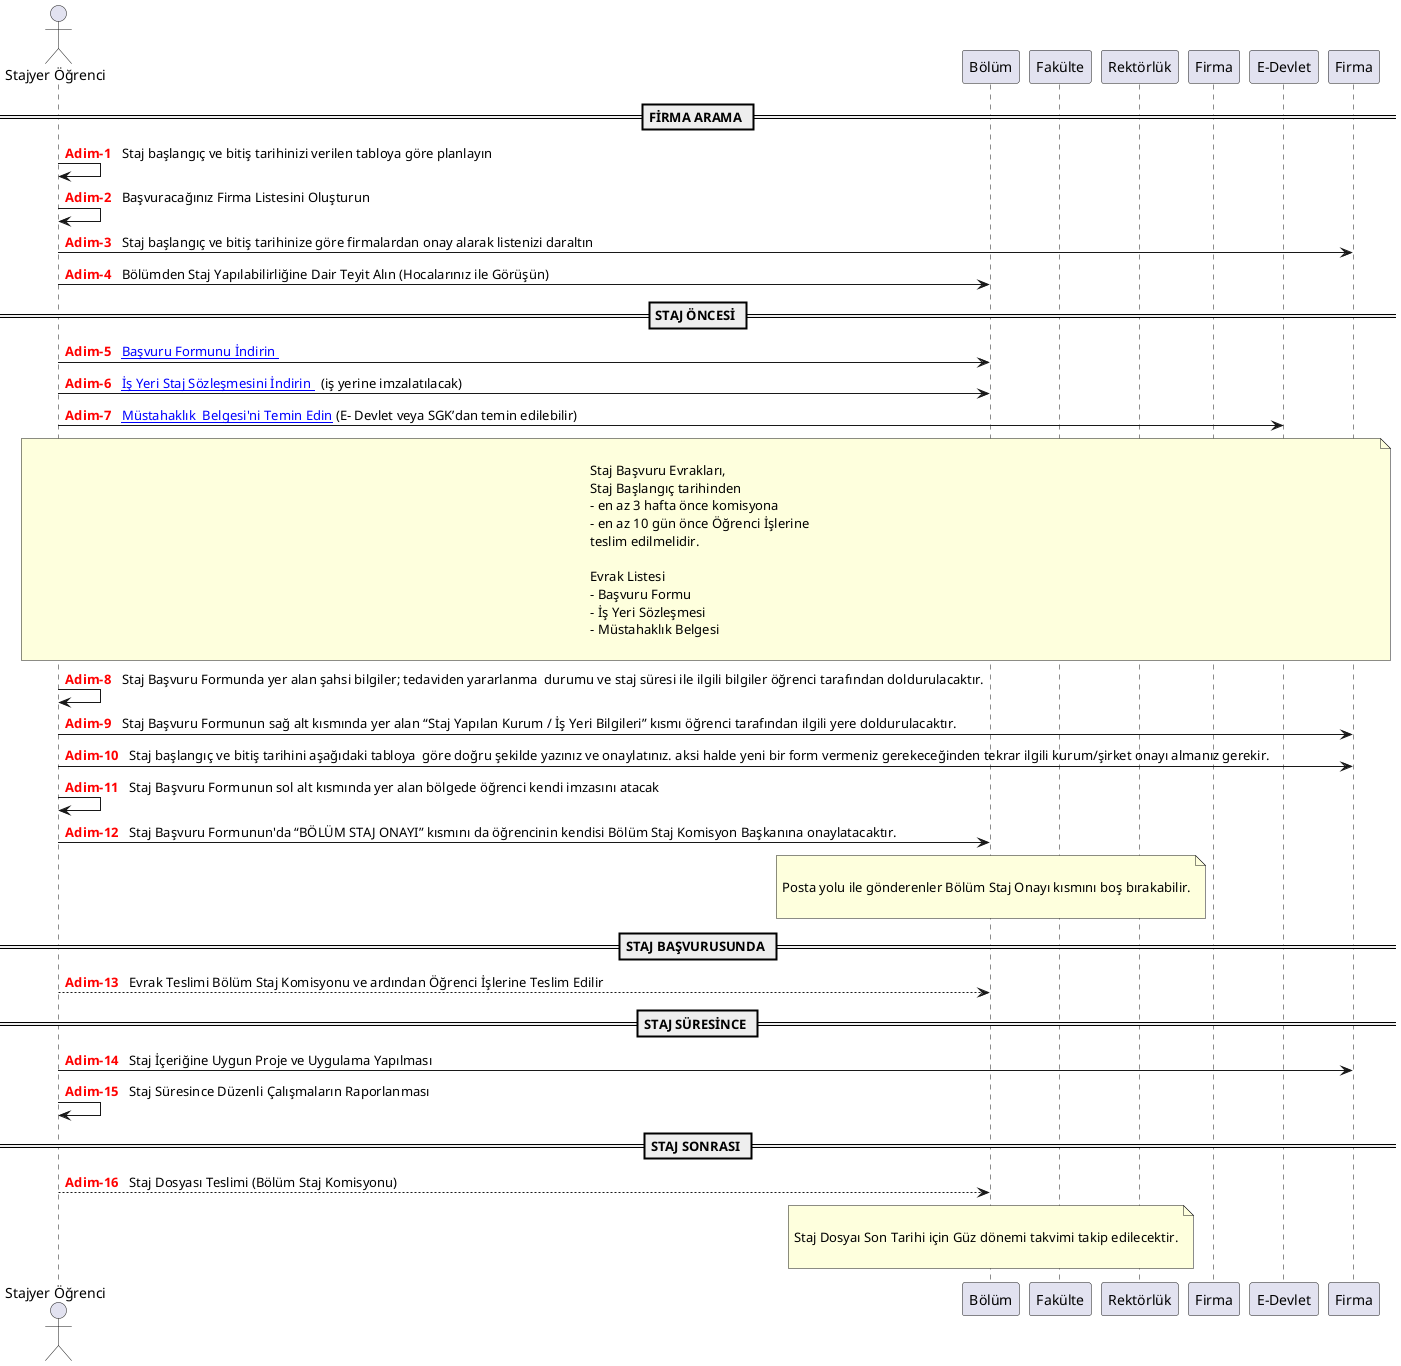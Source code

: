@startuml

actor Student as "Stajyer Öğrenci"
participant Department as "Bölüm"
participant Faculty as "Fakülte"
participant Rector as "Rektörlük"
participant Company as "Firma"
participant Government as "E-Devlet"

autonumber 1 1 "<font color=red><b>Adim-0  "

== FİRMA ARAMA == 

Student -> Student : Staj başlangıç ve bitiş tarihinizi verilen tabloya göre planlayın

Student -> Student : Başvuracağınız Firma Listesini Oluşturun

Student -> Firma : Staj başlangıç ve bitiş tarihinize göre firmalardan onay alarak listenizi daraltın

Student -> Department : Bölümden Staj Yapılabilirliğine Dair Teyit Alın (Hocalarınız ile Görüşün)

== STAJ ÖNCESİ == 

Student -> Department : [[http://bilgisayar.mmf.erdogan.edu.tr/tr/page/staj-islemleri/5497 {İndirmek için Tıklayın} Başvuru Formunu İndirin ]] 

Student -> Department : [[https://mmf.erdogan.edu.tr/Files/ckFiles/muhendislik-erdogan-edu-tr/M%C3%BChendislik%20Fak%C3%BCltesi%20%C4%B0%C5%9F%20yeri%20Staj%20S%C3%B6zle%C5%9Fmesi.pdf {İndirmek için Tıklayın} İş Yeri Staj Sözleşmesini İndirin ]]  (iş yerine imzalatılacak)

Student -> Government :  [[https://www.turkiye.gov.tr/spas-mustahaklik-sorgulama Müstahaklık  Belgesi'ni Temin Edin]] (E- Devlet veya SGK’dan temin edilebilir)

note across

Staj Başvuru Evrakları, 
Staj Başlangıç tarihinden  
- en az 3 hafta önce komisyona
- en az 10 gün önce Öğrenci İşlerine 
teslim edilmelidir.

Evrak Listesi
- Başvuru Formu
- İş Yeri Sözleşmesi
- Müstahaklık Belgesi

end note

Student -> Student : Staj Başvuru Formunda yer alan şahsi bilgiler; tedaviden yararlanma  durumu ve staj süresi ile ilgili bilgiler öğrenci tarafından doldurulacaktır.

Student -> Firma : Staj Başvuru Formunun sağ alt kısmında yer alan “Staj Yapılan Kurum / İş Yeri Bilgileri” kısmı öğrenci tarafından ilgili yere doldurulacaktır.

Student -> Firma : Staj başlangıç ve bitiş tarihini aşağıdaki tabloya  göre doğru şekilde yazınız ve onaylatınız. aksi halde yeni bir form vermeniz gerekeceğinden tekrar ilgili kurum/şirket onayı almanız gerekir.

Student -> Student : Staj Başvuru Formunun sol alt kısmında yer alan bölgede öğrenci kendi imzasını atacak

Student -> Department : Staj Başvuru Formunun'da “BÖLÜM STAJ ONAYI” kısmını da öğrencinin kendisi Bölüm Staj Komisyon Başkanına onaylatacaktır.

note over Department

Posta yolu ile gönderenler Bölüm Staj Onayı kısmını boş bırakabilir.

end note 

== STAJ BAŞVURUSUNDA ==

Student --> Department : Evrak Teslimi Bölüm Staj Komisyonu ve ardından Öğrenci İşlerine Teslim Edilir

== STAJ SÜRESİNCE ==

Student -> Firma : Staj İçeriğine Uygun Proje ve Uygulama Yapılması

Student -> Student : Staj Süresince Düzenli Çalışmaların Raporlanması

== STAJ SONRASI == 

Student --> Department : Staj Dosyası Teslimi (Bölüm Staj Komisyonu)

note over Department

Staj Dosyaı Son Tarihi için Güz dönemi takvimi takip edilecektir.

end note
@enduml
